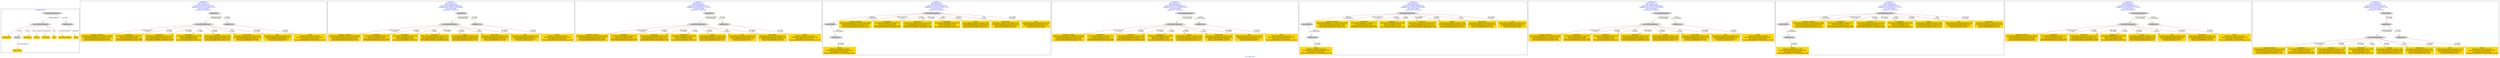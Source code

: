 digraph n0 {
fontcolor="blue"
remincross="true"
label="s22-s-moca.xml"
subgraph cluster_0 {
label="1-correct model"
n2[style="filled",color="white",fillcolor="lightgray",label="CulturalHeritageObject1"];
n3[shape="plaintext",style="filled",fillcolor="gold",label="creationDate"];
n4[style="filled",color="white",fillcolor="lightgray",label="Person1"];
n5[shape="plaintext",style="filled",fillcolor="gold",label="Dimensions"];
n6[shape="plaintext",style="filled",fillcolor="gold",label="Process"];
n7[shape="plaintext",style="filled",fillcolor="gold",label="Provenance"];
n8[shape="plaintext",style="filled",fillcolor="gold",label="title"];
n9[shape="plaintext",style="filled",fillcolor="gold",label="Assension_Number"];
n10[shape="plaintext",style="filled",fillcolor="gold",label="Artist_Name"];
n11[style="filled",color="white",fillcolor="lightgray",label="EuropeanaAggregation1"];
n12[style="filled",color="white",fillcolor="lightgray",label="WebResource1"];
n13[shape="plaintext",style="filled",fillcolor="gold",label="image"];
}
subgraph cluster_1 {
label="candidate 0\nlink coherence:0.0\nnode coherence:0.0\nconfidence:0.6321370163633397\nmapping score:0.3357123387877799\ncost:1000.010002\n-precision:0.6-recall:0.55"
n15[style="filled",color="white",fillcolor="lightgray",label="Aggregation1"];
n16[style="filled",color="white",fillcolor="lightgray",label="CulturalHeritageObject1"];
n17[style="filled",color="white",fillcolor="lightgray",label="WebResource1"];
n18[shape="plaintext",style="filled",fillcolor="gold",label="Assension_Number\n[CulturalHeritageObject,accessionNumber,0.808]\n[CulturalHeritageObject,provenance,0.109]\n[Person,biographicalInformation,0.048]\n[CulturalHeritageObject,description,0.035]"];
n19[shape="plaintext",style="filled",fillcolor="gold",label="image\n[WebResource,classLink,0.926]\n[Document,columnSubClassOfLink,0.036]\n[Document,classLink,0.022]\n[CulturalHeritageObject,accessionNumber,0.016]"];
n20[shape="plaintext",style="filled",fillcolor="gold",label="creationDate\n[CulturalHeritageObject,created,0.377]\n[Person,dateOfDeath,0.269]\n[Person,biographicalInformation,0.264]\n[CulturalHeritageObject,description,0.09]"];
n21[shape="plaintext",style="filled",fillcolor="gold",label="Provenance\n[CulturalHeritageObject,provenance,0.422]\n[Person,biographicalInformation,0.374]\n[CulturalHeritageObject,description,0.121]\n[CulturalHeritageObject,rightsHolder,0.084]"];
n22[shape="plaintext",style="filled",fillcolor="gold",label="Dimensions\n[CulturalHeritageObject,extent,0.978]\n[Person,dateOfDeath,0.012]\n[Person,dateOfBirth,0.008]\n[Person,biographicalInformation,0.001]"];
n23[shape="plaintext",style="filled",fillcolor="gold",label="Process\n[CulturalHeritageObject,medium,0.784]\n[CulturalHeritageObject,description,0.18]\n[CulturalHeritageObject,extent,0.023]\n[Person,biographicalInformation,0.013]"];
n24[shape="plaintext",style="filled",fillcolor="gold",label="Artist_Name\n[Document,columnSubClassOfLink,0.33]\n[CulturalHeritageObject,description,0.262]\n[CulturalHeritageObject,title,0.24]\n[Person,nameOfThePerson,0.168]"];
n25[shape="plaintext",style="filled",fillcolor="gold",label="title\n[CulturalHeritageObject,description,0.522]\n[Person,biographicalInformation,0.25]\n[CulturalHeritageObject,title,0.13]\n[Document,classLink,0.097]"];
}
subgraph cluster_2 {
label="candidate 1\nlink coherence:0.0\nnode coherence:0.0\nconfidence:0.5898711606949346\nmapping score:0.32162372023164487\ncost:1000.010002\n-precision:0.5-recall:0.45"
n27[style="filled",color="white",fillcolor="lightgray",label="Aggregation1"];
n28[style="filled",color="white",fillcolor="lightgray",label="CulturalHeritageObject1"];
n29[style="filled",color="white",fillcolor="lightgray",label="WebResource1"];
n30[shape="plaintext",style="filled",fillcolor="gold",label="Assension_Number\n[CulturalHeritageObject,accessionNumber,0.808]\n[CulturalHeritageObject,provenance,0.109]\n[Person,biographicalInformation,0.048]\n[CulturalHeritageObject,description,0.035]"];
n31[shape="plaintext",style="filled",fillcolor="gold",label="image\n[WebResource,classLink,0.926]\n[Document,columnSubClassOfLink,0.036]\n[Document,classLink,0.022]\n[CulturalHeritageObject,accessionNumber,0.016]"];
n32[shape="plaintext",style="filled",fillcolor="gold",label="creationDate\n[CulturalHeritageObject,created,0.377]\n[Person,dateOfDeath,0.269]\n[Person,biographicalInformation,0.264]\n[CulturalHeritageObject,description,0.09]"];
n33[shape="plaintext",style="filled",fillcolor="gold",label="Dimensions\n[CulturalHeritageObject,extent,0.978]\n[Person,dateOfDeath,0.012]\n[Person,dateOfBirth,0.008]\n[Person,biographicalInformation,0.001]"];
n34[shape="plaintext",style="filled",fillcolor="gold",label="Provenance\n[CulturalHeritageObject,provenance,0.422]\n[Person,biographicalInformation,0.374]\n[CulturalHeritageObject,description,0.121]\n[CulturalHeritageObject,rightsHolder,0.084]"];
n35[shape="plaintext",style="filled",fillcolor="gold",label="Process\n[CulturalHeritageObject,medium,0.784]\n[CulturalHeritageObject,description,0.18]\n[CulturalHeritageObject,extent,0.023]\n[Person,biographicalInformation,0.013]"];
n36[shape="plaintext",style="filled",fillcolor="gold",label="Artist_Name\n[Document,columnSubClassOfLink,0.33]\n[CulturalHeritageObject,description,0.262]\n[CulturalHeritageObject,title,0.24]\n[Person,nameOfThePerson,0.168]"];
n37[shape="plaintext",style="filled",fillcolor="gold",label="title\n[CulturalHeritageObject,description,0.522]\n[Person,biographicalInformation,0.25]\n[CulturalHeritageObject,title,0.13]\n[Document,classLink,0.097]"];
}
subgraph cluster_3 {
label="candidate 2\nlink coherence:0.0\nnode coherence:0.0\nconfidence:0.5858853683319377\nmapping score:0.3202951227773126\ncost:1000.010002\n-precision:0.7-recall:0.64"
n39[style="filled",color="white",fillcolor="lightgray",label="Aggregation1"];
n40[style="filled",color="white",fillcolor="lightgray",label="CulturalHeritageObject1"];
n41[style="filled",color="white",fillcolor="lightgray",label="WebResource1"];
n42[shape="plaintext",style="filled",fillcolor="gold",label="Assension_Number\n[CulturalHeritageObject,accessionNumber,0.808]\n[CulturalHeritageObject,provenance,0.109]\n[Person,biographicalInformation,0.048]\n[CulturalHeritageObject,description,0.035]"];
n43[shape="plaintext",style="filled",fillcolor="gold",label="image\n[WebResource,classLink,0.926]\n[Document,columnSubClassOfLink,0.036]\n[Document,classLink,0.022]\n[CulturalHeritageObject,accessionNumber,0.016]"];
n44[shape="plaintext",style="filled",fillcolor="gold",label="creationDate\n[CulturalHeritageObject,created,0.377]\n[Person,dateOfDeath,0.269]\n[Person,biographicalInformation,0.264]\n[CulturalHeritageObject,description,0.09]"];
n45[shape="plaintext",style="filled",fillcolor="gold",label="Provenance\n[CulturalHeritageObject,provenance,0.422]\n[Person,biographicalInformation,0.374]\n[CulturalHeritageObject,description,0.121]\n[CulturalHeritageObject,rightsHolder,0.084]"];
n46[shape="plaintext",style="filled",fillcolor="gold",label="Dimensions\n[CulturalHeritageObject,extent,0.978]\n[Person,dateOfDeath,0.012]\n[Person,dateOfBirth,0.008]\n[Person,biographicalInformation,0.001]"];
n47[shape="plaintext",style="filled",fillcolor="gold",label="Process\n[CulturalHeritageObject,medium,0.784]\n[CulturalHeritageObject,description,0.18]\n[CulturalHeritageObject,extent,0.023]\n[Person,biographicalInformation,0.013]"];
n48[shape="plaintext",style="filled",fillcolor="gold",label="title\n[CulturalHeritageObject,description,0.522]\n[Person,biographicalInformation,0.25]\n[CulturalHeritageObject,title,0.13]\n[Document,classLink,0.097]"];
n49[shape="plaintext",style="filled",fillcolor="gold",label="Artist_Name\n[Document,columnSubClassOfLink,0.33]\n[CulturalHeritageObject,description,0.262]\n[CulturalHeritageObject,title,0.24]\n[Person,nameOfThePerson,0.168]"];
}
subgraph cluster_4 {
label="candidate 3\nlink coherence:0.0\nnode coherence:0.0\nconfidence:0.6321370163633397\nmapping score:0.3357123387877799\ncost:1000.020004\n-precision:0.6-recall:0.55"
n51[style="filled",color="white",fillcolor="lightgray",label="CulturalHeritageObject1"];
n52[style="filled",color="white",fillcolor="lightgray",label="PhysicalThing1"];
n53[style="filled",color="white",fillcolor="lightgray",label="WebResource1"];
n54[shape="plaintext",style="filled",fillcolor="gold",label="Assension_Number\n[CulturalHeritageObject,accessionNumber,0.808]\n[CulturalHeritageObject,provenance,0.109]\n[Person,biographicalInformation,0.048]\n[CulturalHeritageObject,description,0.035]"];
n55[shape="plaintext",style="filled",fillcolor="gold",label="image\n[WebResource,classLink,0.926]\n[Document,columnSubClassOfLink,0.036]\n[Document,classLink,0.022]\n[CulturalHeritageObject,accessionNumber,0.016]"];
n56[shape="plaintext",style="filled",fillcolor="gold",label="creationDate\n[CulturalHeritageObject,created,0.377]\n[Person,dateOfDeath,0.269]\n[Person,biographicalInformation,0.264]\n[CulturalHeritageObject,description,0.09]"];
n57[shape="plaintext",style="filled",fillcolor="gold",label="Provenance\n[CulturalHeritageObject,provenance,0.422]\n[Person,biographicalInformation,0.374]\n[CulturalHeritageObject,description,0.121]\n[CulturalHeritageObject,rightsHolder,0.084]"];
n58[shape="plaintext",style="filled",fillcolor="gold",label="Dimensions\n[CulturalHeritageObject,extent,0.978]\n[Person,dateOfDeath,0.012]\n[Person,dateOfBirth,0.008]\n[Person,biographicalInformation,0.001]"];
n59[shape="plaintext",style="filled",fillcolor="gold",label="Process\n[CulturalHeritageObject,medium,0.784]\n[CulturalHeritageObject,description,0.18]\n[CulturalHeritageObject,extent,0.023]\n[Person,biographicalInformation,0.013]"];
n60[shape="plaintext",style="filled",fillcolor="gold",label="Artist_Name\n[Document,columnSubClassOfLink,0.33]\n[CulturalHeritageObject,description,0.262]\n[CulturalHeritageObject,title,0.24]\n[Person,nameOfThePerson,0.168]"];
n61[shape="plaintext",style="filled",fillcolor="gold",label="title\n[CulturalHeritageObject,description,0.522]\n[Person,biographicalInformation,0.25]\n[CulturalHeritageObject,title,0.13]\n[Document,classLink,0.097]"];
}
subgraph cluster_5 {
label="candidate 4\nlink coherence:0.0\nnode coherence:0.0\nconfidence:0.6321370163633397\nmapping score:0.3357123387877799\ncost:1000.020004\n-precision:0.7-recall:0.64"
n63[style="filled",color="white",fillcolor="lightgray",label="EuropeanaAggregation1"];
n64[style="filled",color="white",fillcolor="lightgray",label="CulturalHeritageObject1"];
n65[style="filled",color="white",fillcolor="lightgray",label="WebResource1"];
n66[shape="plaintext",style="filled",fillcolor="gold",label="Assension_Number\n[CulturalHeritageObject,accessionNumber,0.808]\n[CulturalHeritageObject,provenance,0.109]\n[Person,biographicalInformation,0.048]\n[CulturalHeritageObject,description,0.035]"];
n67[shape="plaintext",style="filled",fillcolor="gold",label="image\n[WebResource,classLink,0.926]\n[Document,columnSubClassOfLink,0.036]\n[Document,classLink,0.022]\n[CulturalHeritageObject,accessionNumber,0.016]"];
n68[shape="plaintext",style="filled",fillcolor="gold",label="creationDate\n[CulturalHeritageObject,created,0.377]\n[Person,dateOfDeath,0.269]\n[Person,biographicalInformation,0.264]\n[CulturalHeritageObject,description,0.09]"];
n69[shape="plaintext",style="filled",fillcolor="gold",label="Provenance\n[CulturalHeritageObject,provenance,0.422]\n[Person,biographicalInformation,0.374]\n[CulturalHeritageObject,description,0.121]\n[CulturalHeritageObject,rightsHolder,0.084]"];
n70[shape="plaintext",style="filled",fillcolor="gold",label="Dimensions\n[CulturalHeritageObject,extent,0.978]\n[Person,dateOfDeath,0.012]\n[Person,dateOfBirth,0.008]\n[Person,biographicalInformation,0.001]"];
n71[shape="plaintext",style="filled",fillcolor="gold",label="Process\n[CulturalHeritageObject,medium,0.784]\n[CulturalHeritageObject,description,0.18]\n[CulturalHeritageObject,extent,0.023]\n[Person,biographicalInformation,0.013]"];
n72[shape="plaintext",style="filled",fillcolor="gold",label="Artist_Name\n[Document,columnSubClassOfLink,0.33]\n[CulturalHeritageObject,description,0.262]\n[CulturalHeritageObject,title,0.24]\n[Person,nameOfThePerson,0.168]"];
n73[shape="plaintext",style="filled",fillcolor="gold",label="title\n[CulturalHeritageObject,description,0.522]\n[Person,biographicalInformation,0.25]\n[CulturalHeritageObject,title,0.13]\n[Document,classLink,0.097]"];
}
subgraph cluster_6 {
label="candidate 5\nlink coherence:0.0\nnode coherence:0.0\nconfidence:0.5898711606949346\nmapping score:0.32162372023164487\ncost:1000.020004\n-precision:0.5-recall:0.45"
n75[style="filled",color="white",fillcolor="lightgray",label="CulturalHeritageObject1"];
n76[style="filled",color="white",fillcolor="lightgray",label="PhysicalThing1"];
n77[style="filled",color="white",fillcolor="lightgray",label="WebResource1"];
n78[shape="plaintext",style="filled",fillcolor="gold",label="Assension_Number\n[CulturalHeritageObject,accessionNumber,0.808]\n[CulturalHeritageObject,provenance,0.109]\n[Person,biographicalInformation,0.048]\n[CulturalHeritageObject,description,0.035]"];
n79[shape="plaintext",style="filled",fillcolor="gold",label="image\n[WebResource,classLink,0.926]\n[Document,columnSubClassOfLink,0.036]\n[Document,classLink,0.022]\n[CulturalHeritageObject,accessionNumber,0.016]"];
n80[shape="plaintext",style="filled",fillcolor="gold",label="creationDate\n[CulturalHeritageObject,created,0.377]\n[Person,dateOfDeath,0.269]\n[Person,biographicalInformation,0.264]\n[CulturalHeritageObject,description,0.09]"];
n81[shape="plaintext",style="filled",fillcolor="gold",label="Dimensions\n[CulturalHeritageObject,extent,0.978]\n[Person,dateOfDeath,0.012]\n[Person,dateOfBirth,0.008]\n[Person,biographicalInformation,0.001]"];
n82[shape="plaintext",style="filled",fillcolor="gold",label="Provenance\n[CulturalHeritageObject,provenance,0.422]\n[Person,biographicalInformation,0.374]\n[CulturalHeritageObject,description,0.121]\n[CulturalHeritageObject,rightsHolder,0.084]"];
n83[shape="plaintext",style="filled",fillcolor="gold",label="Process\n[CulturalHeritageObject,medium,0.784]\n[CulturalHeritageObject,description,0.18]\n[CulturalHeritageObject,extent,0.023]\n[Person,biographicalInformation,0.013]"];
n84[shape="plaintext",style="filled",fillcolor="gold",label="Artist_Name\n[Document,columnSubClassOfLink,0.33]\n[CulturalHeritageObject,description,0.262]\n[CulturalHeritageObject,title,0.24]\n[Person,nameOfThePerson,0.168]"];
n85[shape="plaintext",style="filled",fillcolor="gold",label="title\n[CulturalHeritageObject,description,0.522]\n[Person,biographicalInformation,0.25]\n[CulturalHeritageObject,title,0.13]\n[Document,classLink,0.097]"];
}
subgraph cluster_7 {
label="candidate 6\nlink coherence:0.0\nnode coherence:0.0\nconfidence:0.5898711606949346\nmapping score:0.32162372023164487\ncost:1000.020004\n-precision:0.6-recall:0.55"
n87[style="filled",color="white",fillcolor="lightgray",label="EuropeanaAggregation1"];
n88[style="filled",color="white",fillcolor="lightgray",label="CulturalHeritageObject1"];
n89[style="filled",color="white",fillcolor="lightgray",label="WebResource1"];
n90[shape="plaintext",style="filled",fillcolor="gold",label="Assension_Number\n[CulturalHeritageObject,accessionNumber,0.808]\n[CulturalHeritageObject,provenance,0.109]\n[Person,biographicalInformation,0.048]\n[CulturalHeritageObject,description,0.035]"];
n91[shape="plaintext",style="filled",fillcolor="gold",label="image\n[WebResource,classLink,0.926]\n[Document,columnSubClassOfLink,0.036]\n[Document,classLink,0.022]\n[CulturalHeritageObject,accessionNumber,0.016]"];
n92[shape="plaintext",style="filled",fillcolor="gold",label="creationDate\n[CulturalHeritageObject,created,0.377]\n[Person,dateOfDeath,0.269]\n[Person,biographicalInformation,0.264]\n[CulturalHeritageObject,description,0.09]"];
n93[shape="plaintext",style="filled",fillcolor="gold",label="Dimensions\n[CulturalHeritageObject,extent,0.978]\n[Person,dateOfDeath,0.012]\n[Person,dateOfBirth,0.008]\n[Person,biographicalInformation,0.001]"];
n94[shape="plaintext",style="filled",fillcolor="gold",label="Provenance\n[CulturalHeritageObject,provenance,0.422]\n[Person,biographicalInformation,0.374]\n[CulturalHeritageObject,description,0.121]\n[CulturalHeritageObject,rightsHolder,0.084]"];
n95[shape="plaintext",style="filled",fillcolor="gold",label="Process\n[CulturalHeritageObject,medium,0.784]\n[CulturalHeritageObject,description,0.18]\n[CulturalHeritageObject,extent,0.023]\n[Person,biographicalInformation,0.013]"];
n96[shape="plaintext",style="filled",fillcolor="gold",label="Artist_Name\n[Document,columnSubClassOfLink,0.33]\n[CulturalHeritageObject,description,0.262]\n[CulturalHeritageObject,title,0.24]\n[Person,nameOfThePerson,0.168]"];
n97[shape="plaintext",style="filled",fillcolor="gold",label="title\n[CulturalHeritageObject,description,0.522]\n[Person,biographicalInformation,0.25]\n[CulturalHeritageObject,title,0.13]\n[Document,classLink,0.097]"];
}
subgraph cluster_8 {
label="candidate 7\nlink coherence:0.0\nnode coherence:0.0\nconfidence:0.5858853683319377\nmapping score:0.3202951227773126\ncost:1000.020004\n-precision:0.7-recall:0.64"
n99[style="filled",color="white",fillcolor="lightgray",label="CulturalHeritageObject1"];
n100[style="filled",color="white",fillcolor="lightgray",label="PhysicalThing1"];
n101[style="filled",color="white",fillcolor="lightgray",label="WebResource1"];
n102[shape="plaintext",style="filled",fillcolor="gold",label="Assension_Number\n[CulturalHeritageObject,accessionNumber,0.808]\n[CulturalHeritageObject,provenance,0.109]\n[Person,biographicalInformation,0.048]\n[CulturalHeritageObject,description,0.035]"];
n103[shape="plaintext",style="filled",fillcolor="gold",label="image\n[WebResource,classLink,0.926]\n[Document,columnSubClassOfLink,0.036]\n[Document,classLink,0.022]\n[CulturalHeritageObject,accessionNumber,0.016]"];
n104[shape="plaintext",style="filled",fillcolor="gold",label="creationDate\n[CulturalHeritageObject,created,0.377]\n[Person,dateOfDeath,0.269]\n[Person,biographicalInformation,0.264]\n[CulturalHeritageObject,description,0.09]"];
n105[shape="plaintext",style="filled",fillcolor="gold",label="Provenance\n[CulturalHeritageObject,provenance,0.422]\n[Person,biographicalInformation,0.374]\n[CulturalHeritageObject,description,0.121]\n[CulturalHeritageObject,rightsHolder,0.084]"];
n106[shape="plaintext",style="filled",fillcolor="gold",label="Dimensions\n[CulturalHeritageObject,extent,0.978]\n[Person,dateOfDeath,0.012]\n[Person,dateOfBirth,0.008]\n[Person,biographicalInformation,0.001]"];
n107[shape="plaintext",style="filled",fillcolor="gold",label="Process\n[CulturalHeritageObject,medium,0.784]\n[CulturalHeritageObject,description,0.18]\n[CulturalHeritageObject,extent,0.023]\n[Person,biographicalInformation,0.013]"];
n108[shape="plaintext",style="filled",fillcolor="gold",label="title\n[CulturalHeritageObject,description,0.522]\n[Person,biographicalInformation,0.25]\n[CulturalHeritageObject,title,0.13]\n[Document,classLink,0.097]"];
n109[shape="plaintext",style="filled",fillcolor="gold",label="Artist_Name\n[Document,columnSubClassOfLink,0.33]\n[CulturalHeritageObject,description,0.262]\n[CulturalHeritageObject,title,0.24]\n[Person,nameOfThePerson,0.168]"];
}
subgraph cluster_9 {
label="candidate 8\nlink coherence:0.0\nnode coherence:0.0\nconfidence:0.5858853683319377\nmapping score:0.3202951227773126\ncost:1000.020004\n-precision:0.8-recall:0.73"
n111[style="filled",color="white",fillcolor="lightgray",label="EuropeanaAggregation1"];
n112[style="filled",color="white",fillcolor="lightgray",label="CulturalHeritageObject1"];
n113[style="filled",color="white",fillcolor="lightgray",label="WebResource1"];
n114[shape="plaintext",style="filled",fillcolor="gold",label="Assension_Number\n[CulturalHeritageObject,accessionNumber,0.808]\n[CulturalHeritageObject,provenance,0.109]\n[Person,biographicalInformation,0.048]\n[CulturalHeritageObject,description,0.035]"];
n115[shape="plaintext",style="filled",fillcolor="gold",label="image\n[WebResource,classLink,0.926]\n[Document,columnSubClassOfLink,0.036]\n[Document,classLink,0.022]\n[CulturalHeritageObject,accessionNumber,0.016]"];
n116[shape="plaintext",style="filled",fillcolor="gold",label="creationDate\n[CulturalHeritageObject,created,0.377]\n[Person,dateOfDeath,0.269]\n[Person,biographicalInformation,0.264]\n[CulturalHeritageObject,description,0.09]"];
n117[shape="plaintext",style="filled",fillcolor="gold",label="Provenance\n[CulturalHeritageObject,provenance,0.422]\n[Person,biographicalInformation,0.374]\n[CulturalHeritageObject,description,0.121]\n[CulturalHeritageObject,rightsHolder,0.084]"];
n118[shape="plaintext",style="filled",fillcolor="gold",label="Dimensions\n[CulturalHeritageObject,extent,0.978]\n[Person,dateOfDeath,0.012]\n[Person,dateOfBirth,0.008]\n[Person,biographicalInformation,0.001]"];
n119[shape="plaintext",style="filled",fillcolor="gold",label="Process\n[CulturalHeritageObject,medium,0.784]\n[CulturalHeritageObject,description,0.18]\n[CulturalHeritageObject,extent,0.023]\n[Person,biographicalInformation,0.013]"];
n120[shape="plaintext",style="filled",fillcolor="gold",label="title\n[CulturalHeritageObject,description,0.522]\n[Person,biographicalInformation,0.25]\n[CulturalHeritageObject,title,0.13]\n[Document,classLink,0.097]"];
n121[shape="plaintext",style="filled",fillcolor="gold",label="Artist_Name\n[Document,columnSubClassOfLink,0.33]\n[CulturalHeritageObject,description,0.262]\n[CulturalHeritageObject,title,0.24]\n[Person,nameOfThePerson,0.168]"];
}
subgraph cluster_10 {
label="candidate 9\nlink coherence:0.0\nnode coherence:0.0\nconfidence:0.6321370163633397\nmapping score:0.3357123387877799\ncost:1100.010002\n-precision:0.55-recall:0.55"
n123[style="filled",color="white",fillcolor="lightgray",label="Aggregation1"];
n124[style="filled",color="white",fillcolor="lightgray",label="CulturalHeritageObject1"];
n125[style="filled",color="white",fillcolor="lightgray",label="WebResource1"];
n126[style="filled",color="white",fillcolor="lightgray",label="ResourceMap1"];
n127[shape="plaintext",style="filled",fillcolor="gold",label="Assension_Number\n[CulturalHeritageObject,accessionNumber,0.808]\n[CulturalHeritageObject,provenance,0.109]\n[Person,biographicalInformation,0.048]\n[CulturalHeritageObject,description,0.035]"];
n128[shape="plaintext",style="filled",fillcolor="gold",label="image\n[WebResource,classLink,0.926]\n[Document,columnSubClassOfLink,0.036]\n[Document,classLink,0.022]\n[CulturalHeritageObject,accessionNumber,0.016]"];
n129[shape="plaintext",style="filled",fillcolor="gold",label="creationDate\n[CulturalHeritageObject,created,0.377]\n[Person,dateOfDeath,0.269]\n[Person,biographicalInformation,0.264]\n[CulturalHeritageObject,description,0.09]"];
n130[shape="plaintext",style="filled",fillcolor="gold",label="Provenance\n[CulturalHeritageObject,provenance,0.422]\n[Person,biographicalInformation,0.374]\n[CulturalHeritageObject,description,0.121]\n[CulturalHeritageObject,rightsHolder,0.084]"];
n131[shape="plaintext",style="filled",fillcolor="gold",label="Dimensions\n[CulturalHeritageObject,extent,0.978]\n[Person,dateOfDeath,0.012]\n[Person,dateOfBirth,0.008]\n[Person,biographicalInformation,0.001]"];
n132[shape="plaintext",style="filled",fillcolor="gold",label="Process\n[CulturalHeritageObject,medium,0.784]\n[CulturalHeritageObject,description,0.18]\n[CulturalHeritageObject,extent,0.023]\n[Person,biographicalInformation,0.013]"];
n133[shape="plaintext",style="filled",fillcolor="gold",label="Artist_Name\n[Document,columnSubClassOfLink,0.33]\n[CulturalHeritageObject,description,0.262]\n[CulturalHeritageObject,title,0.24]\n[Person,nameOfThePerson,0.168]"];
n134[shape="plaintext",style="filled",fillcolor="gold",label="title\n[CulturalHeritageObject,description,0.522]\n[Person,biographicalInformation,0.25]\n[CulturalHeritageObject,title,0.13]\n[Document,classLink,0.097]"];
}
n2 -> n3[color="brown",fontcolor="black",label="created"]
n2 -> n4[color="brown",fontcolor="black",label="creator"]
n2 -> n5[color="brown",fontcolor="black",label="extent"]
n2 -> n6[color="brown",fontcolor="black",label="medium"]
n2 -> n7[color="brown",fontcolor="black",label="provenance"]
n2 -> n8[color="brown",fontcolor="black",label="title"]
n2 -> n9[color="brown",fontcolor="black",label="accessionNumber"]
n4 -> n10[color="brown",fontcolor="black",label="nameOfThePerson"]
n11 -> n2[color="brown",fontcolor="black",label="aggregatedCHO"]
n11 -> n12[color="brown",fontcolor="black",label="hasView"]
n12 -> n13[color="brown",fontcolor="black",label="classLink"]
n15 -> n16[color="brown",fontcolor="black",label="aggregatedCHO\nw=100.010002"]
n15 -> n17[color="brown",fontcolor="black",label="hasView\nw=100.0"]
n16 -> n18[color="brown",fontcolor="black",label="accessionNumber\nw=100.0"]
n17 -> n19[color="brown",fontcolor="black",label="classLink\nw=100.0"]
n16 -> n20[color="brown",fontcolor="black",label="created\nw=100.0"]
n16 -> n21[color="brown",fontcolor="black",label="provenance\nw=100.0"]
n16 -> n22[color="brown",fontcolor="black",label="extent\nw=100.0"]
n16 -> n23[color="brown",fontcolor="black",label="medium\nw=100.0"]
n16 -> n24[color="brown",fontcolor="black",label="title\nw=100.0"]
n16 -> n25[color="brown",fontcolor="black",label="description\nw=100.0"]
n27 -> n28[color="brown",fontcolor="black",label="aggregatedCHO\nw=100.010002"]
n27 -> n29[color="brown",fontcolor="black",label="hasView\nw=100.0"]
n28 -> n30[color="brown",fontcolor="black",label="accessionNumber\nw=100.0"]
n29 -> n31[color="brown",fontcolor="black",label="classLink\nw=100.0"]
n28 -> n32[color="brown",fontcolor="black",label="created\nw=100.0"]
n28 -> n33[color="brown",fontcolor="black",label="extent\nw=100.0"]
n28 -> n34[color="brown",fontcolor="black",label="rightsHolder\nw=100.0"]
n28 -> n35[color="brown",fontcolor="black",label="medium\nw=100.0"]
n28 -> n36[color="brown",fontcolor="black",label="title\nw=100.0"]
n28 -> n37[color="brown",fontcolor="black",label="description\nw=100.0"]
n39 -> n40[color="brown",fontcolor="black",label="aggregatedCHO\nw=100.010002"]
n39 -> n41[color="brown",fontcolor="black",label="hasView\nw=100.0"]
n40 -> n42[color="brown",fontcolor="black",label="accessionNumber\nw=100.0"]
n41 -> n43[color="brown",fontcolor="black",label="classLink\nw=100.0"]
n40 -> n44[color="brown",fontcolor="black",label="created\nw=100.0"]
n40 -> n45[color="brown",fontcolor="black",label="provenance\nw=100.0"]
n40 -> n46[color="brown",fontcolor="black",label="extent\nw=100.0"]
n40 -> n47[color="brown",fontcolor="black",label="medium\nw=100.0"]
n40 -> n48[color="brown",fontcolor="black",label="title\nw=100.0"]
n40 -> n49[color="brown",fontcolor="black",label="description\nw=100.0"]
n51 -> n52[color="brown",fontcolor="black",label="hasType\nw=100.010002"]
n52 -> n53[color="brown",fontcolor="black",label="realizes\nw=100.010002"]
n51 -> n54[color="brown",fontcolor="black",label="accessionNumber\nw=100.0"]
n53 -> n55[color="brown",fontcolor="black",label="classLink\nw=100.0"]
n51 -> n56[color="brown",fontcolor="black",label="created\nw=100.0"]
n51 -> n57[color="brown",fontcolor="black",label="provenance\nw=100.0"]
n51 -> n58[color="brown",fontcolor="black",label="extent\nw=100.0"]
n51 -> n59[color="brown",fontcolor="black",label="medium\nw=100.0"]
n51 -> n60[color="brown",fontcolor="black",label="title\nw=100.0"]
n51 -> n61[color="brown",fontcolor="black",label="description\nw=100.0"]
n63 -> n64[color="brown",fontcolor="black",label="isAnnotationOf\nw=100.010002"]
n63 -> n65[color="brown",fontcolor="black",label="hasView\nw=100.010002"]
n64 -> n66[color="brown",fontcolor="black",label="accessionNumber\nw=100.0"]
n65 -> n67[color="brown",fontcolor="black",label="classLink\nw=100.0"]
n64 -> n68[color="brown",fontcolor="black",label="created\nw=100.0"]
n64 -> n69[color="brown",fontcolor="black",label="provenance\nw=100.0"]
n64 -> n70[color="brown",fontcolor="black",label="extent\nw=100.0"]
n64 -> n71[color="brown",fontcolor="black",label="medium\nw=100.0"]
n64 -> n72[color="brown",fontcolor="black",label="title\nw=100.0"]
n64 -> n73[color="brown",fontcolor="black",label="description\nw=100.0"]
n75 -> n76[color="brown",fontcolor="black",label="hasType\nw=100.010002"]
n76 -> n77[color="brown",fontcolor="black",label="realizes\nw=100.010002"]
n75 -> n78[color="brown",fontcolor="black",label="accessionNumber\nw=100.0"]
n77 -> n79[color="brown",fontcolor="black",label="classLink\nw=100.0"]
n75 -> n80[color="brown",fontcolor="black",label="created\nw=100.0"]
n75 -> n81[color="brown",fontcolor="black",label="extent\nw=100.0"]
n75 -> n82[color="brown",fontcolor="black",label="rightsHolder\nw=100.0"]
n75 -> n83[color="brown",fontcolor="black",label="medium\nw=100.0"]
n75 -> n84[color="brown",fontcolor="black",label="title\nw=100.0"]
n75 -> n85[color="brown",fontcolor="black",label="description\nw=100.0"]
n87 -> n88[color="brown",fontcolor="black",label="isAnnotationOf\nw=100.010002"]
n87 -> n89[color="brown",fontcolor="black",label="hasView\nw=100.010002"]
n88 -> n90[color="brown",fontcolor="black",label="accessionNumber\nw=100.0"]
n89 -> n91[color="brown",fontcolor="black",label="classLink\nw=100.0"]
n88 -> n92[color="brown",fontcolor="black",label="created\nw=100.0"]
n88 -> n93[color="brown",fontcolor="black",label="extent\nw=100.0"]
n88 -> n94[color="brown",fontcolor="black",label="rightsHolder\nw=100.0"]
n88 -> n95[color="brown",fontcolor="black",label="medium\nw=100.0"]
n88 -> n96[color="brown",fontcolor="black",label="title\nw=100.0"]
n88 -> n97[color="brown",fontcolor="black",label="description\nw=100.0"]
n99 -> n100[color="brown",fontcolor="black",label="hasType\nw=100.010002"]
n100 -> n101[color="brown",fontcolor="black",label="realizes\nw=100.010002"]
n99 -> n102[color="brown",fontcolor="black",label="accessionNumber\nw=100.0"]
n101 -> n103[color="brown",fontcolor="black",label="classLink\nw=100.0"]
n99 -> n104[color="brown",fontcolor="black",label="created\nw=100.0"]
n99 -> n105[color="brown",fontcolor="black",label="provenance\nw=100.0"]
n99 -> n106[color="brown",fontcolor="black",label="extent\nw=100.0"]
n99 -> n107[color="brown",fontcolor="black",label="medium\nw=100.0"]
n99 -> n108[color="brown",fontcolor="black",label="title\nw=100.0"]
n99 -> n109[color="brown",fontcolor="black",label="description\nw=100.0"]
n111 -> n112[color="brown",fontcolor="black",label="isAnnotationOf\nw=100.010002"]
n111 -> n113[color="brown",fontcolor="black",label="hasView\nw=100.010002"]
n112 -> n114[color="brown",fontcolor="black",label="accessionNumber\nw=100.0"]
n113 -> n115[color="brown",fontcolor="black",label="classLink\nw=100.0"]
n112 -> n116[color="brown",fontcolor="black",label="created\nw=100.0"]
n112 -> n117[color="brown",fontcolor="black",label="provenance\nw=100.0"]
n112 -> n118[color="brown",fontcolor="black",label="extent\nw=100.0"]
n112 -> n119[color="brown",fontcolor="black",label="medium\nw=100.0"]
n112 -> n120[color="brown",fontcolor="black",label="title\nw=100.0"]
n112 -> n121[color="brown",fontcolor="black",label="description\nw=100.0"]
n123 -> n124[color="brown",fontcolor="black",label="aggregatedCHO\nw=100.010002"]
n123 -> n125[color="brown",fontcolor="black",label="hasView\nw=100.0"]
n126 -> n123[color="brown",fontcolor="black",label="describes\nw=100.0"]
n124 -> n127[color="brown",fontcolor="black",label="accessionNumber\nw=100.0"]
n125 -> n128[color="brown",fontcolor="black",label="classLink\nw=100.0"]
n124 -> n129[color="brown",fontcolor="black",label="created\nw=100.0"]
n124 -> n130[color="brown",fontcolor="black",label="provenance\nw=100.0"]
n124 -> n131[color="brown",fontcolor="black",label="extent\nw=100.0"]
n124 -> n132[color="brown",fontcolor="black",label="medium\nw=100.0"]
n124 -> n133[color="brown",fontcolor="black",label="title\nw=100.0"]
n124 -> n134[color="brown",fontcolor="black",label="description\nw=100.0"]
}
